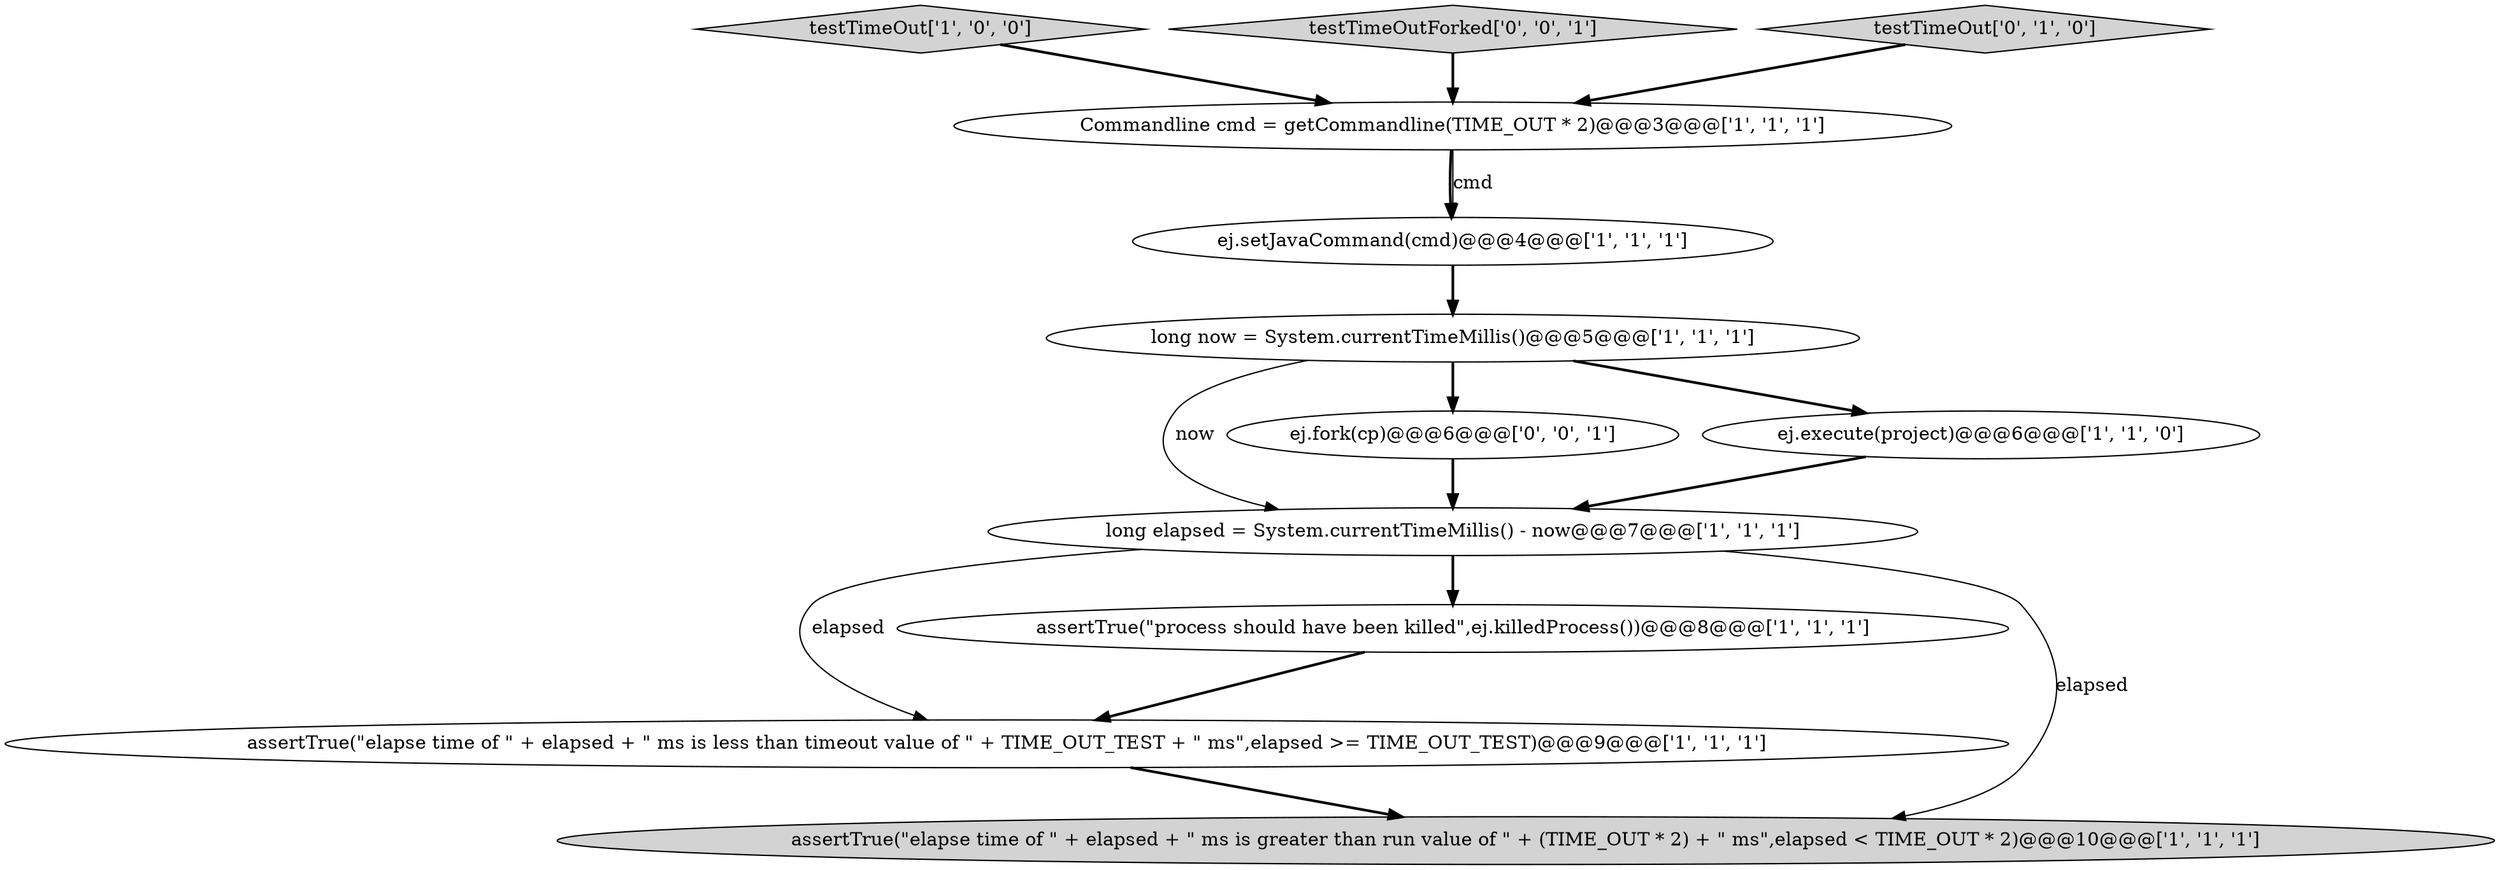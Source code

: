 digraph {
1 [style = filled, label = "long elapsed = System.currentTimeMillis() - now@@@7@@@['1', '1', '1']", fillcolor = white, shape = ellipse image = "AAA0AAABBB1BBB"];
8 [style = filled, label = "testTimeOut['1', '0', '0']", fillcolor = lightgray, shape = diamond image = "AAA0AAABBB1BBB"];
4 [style = filled, label = "assertTrue(\"elapse time of \" + elapsed + \" ms is less than timeout value of \" + TIME_OUT_TEST + \" ms\",elapsed >= TIME_OUT_TEST)@@@9@@@['1', '1', '1']", fillcolor = white, shape = ellipse image = "AAA0AAABBB1BBB"];
2 [style = filled, label = "assertTrue(\"process should have been killed\",ej.killedProcess())@@@8@@@['1', '1', '1']", fillcolor = white, shape = ellipse image = "AAA0AAABBB1BBB"];
11 [style = filled, label = "ej.fork(cp)@@@6@@@['0', '0', '1']", fillcolor = white, shape = ellipse image = "AAA0AAABBB3BBB"];
10 [style = filled, label = "testTimeOutForked['0', '0', '1']", fillcolor = lightgray, shape = diamond image = "AAA0AAABBB3BBB"];
0 [style = filled, label = "ej.setJavaCommand(cmd)@@@4@@@['1', '1', '1']", fillcolor = white, shape = ellipse image = "AAA0AAABBB1BBB"];
6 [style = filled, label = "Commandline cmd = getCommandline(TIME_OUT * 2)@@@3@@@['1', '1', '1']", fillcolor = white, shape = ellipse image = "AAA0AAABBB1BBB"];
9 [style = filled, label = "testTimeOut['0', '1', '0']", fillcolor = lightgray, shape = diamond image = "AAA0AAABBB2BBB"];
5 [style = filled, label = "long now = System.currentTimeMillis()@@@5@@@['1', '1', '1']", fillcolor = white, shape = ellipse image = "AAA0AAABBB1BBB"];
7 [style = filled, label = "ej.execute(project)@@@6@@@['1', '1', '0']", fillcolor = white, shape = ellipse image = "AAA0AAABBB1BBB"];
3 [style = filled, label = "assertTrue(\"elapse time of \" + elapsed + \" ms is greater than run value of \" + (TIME_OUT * 2) + \" ms\",elapsed < TIME_OUT * 2)@@@10@@@['1', '1', '1']", fillcolor = lightgray, shape = ellipse image = "AAA0AAABBB1BBB"];
5->7 [style = bold, label=""];
4->3 [style = bold, label=""];
1->2 [style = bold, label=""];
8->6 [style = bold, label=""];
6->0 [style = bold, label=""];
7->1 [style = bold, label=""];
5->11 [style = bold, label=""];
1->3 [style = solid, label="elapsed"];
1->4 [style = solid, label="elapsed"];
5->1 [style = solid, label="now"];
6->0 [style = solid, label="cmd"];
2->4 [style = bold, label=""];
11->1 [style = bold, label=""];
10->6 [style = bold, label=""];
9->6 [style = bold, label=""];
0->5 [style = bold, label=""];
}
